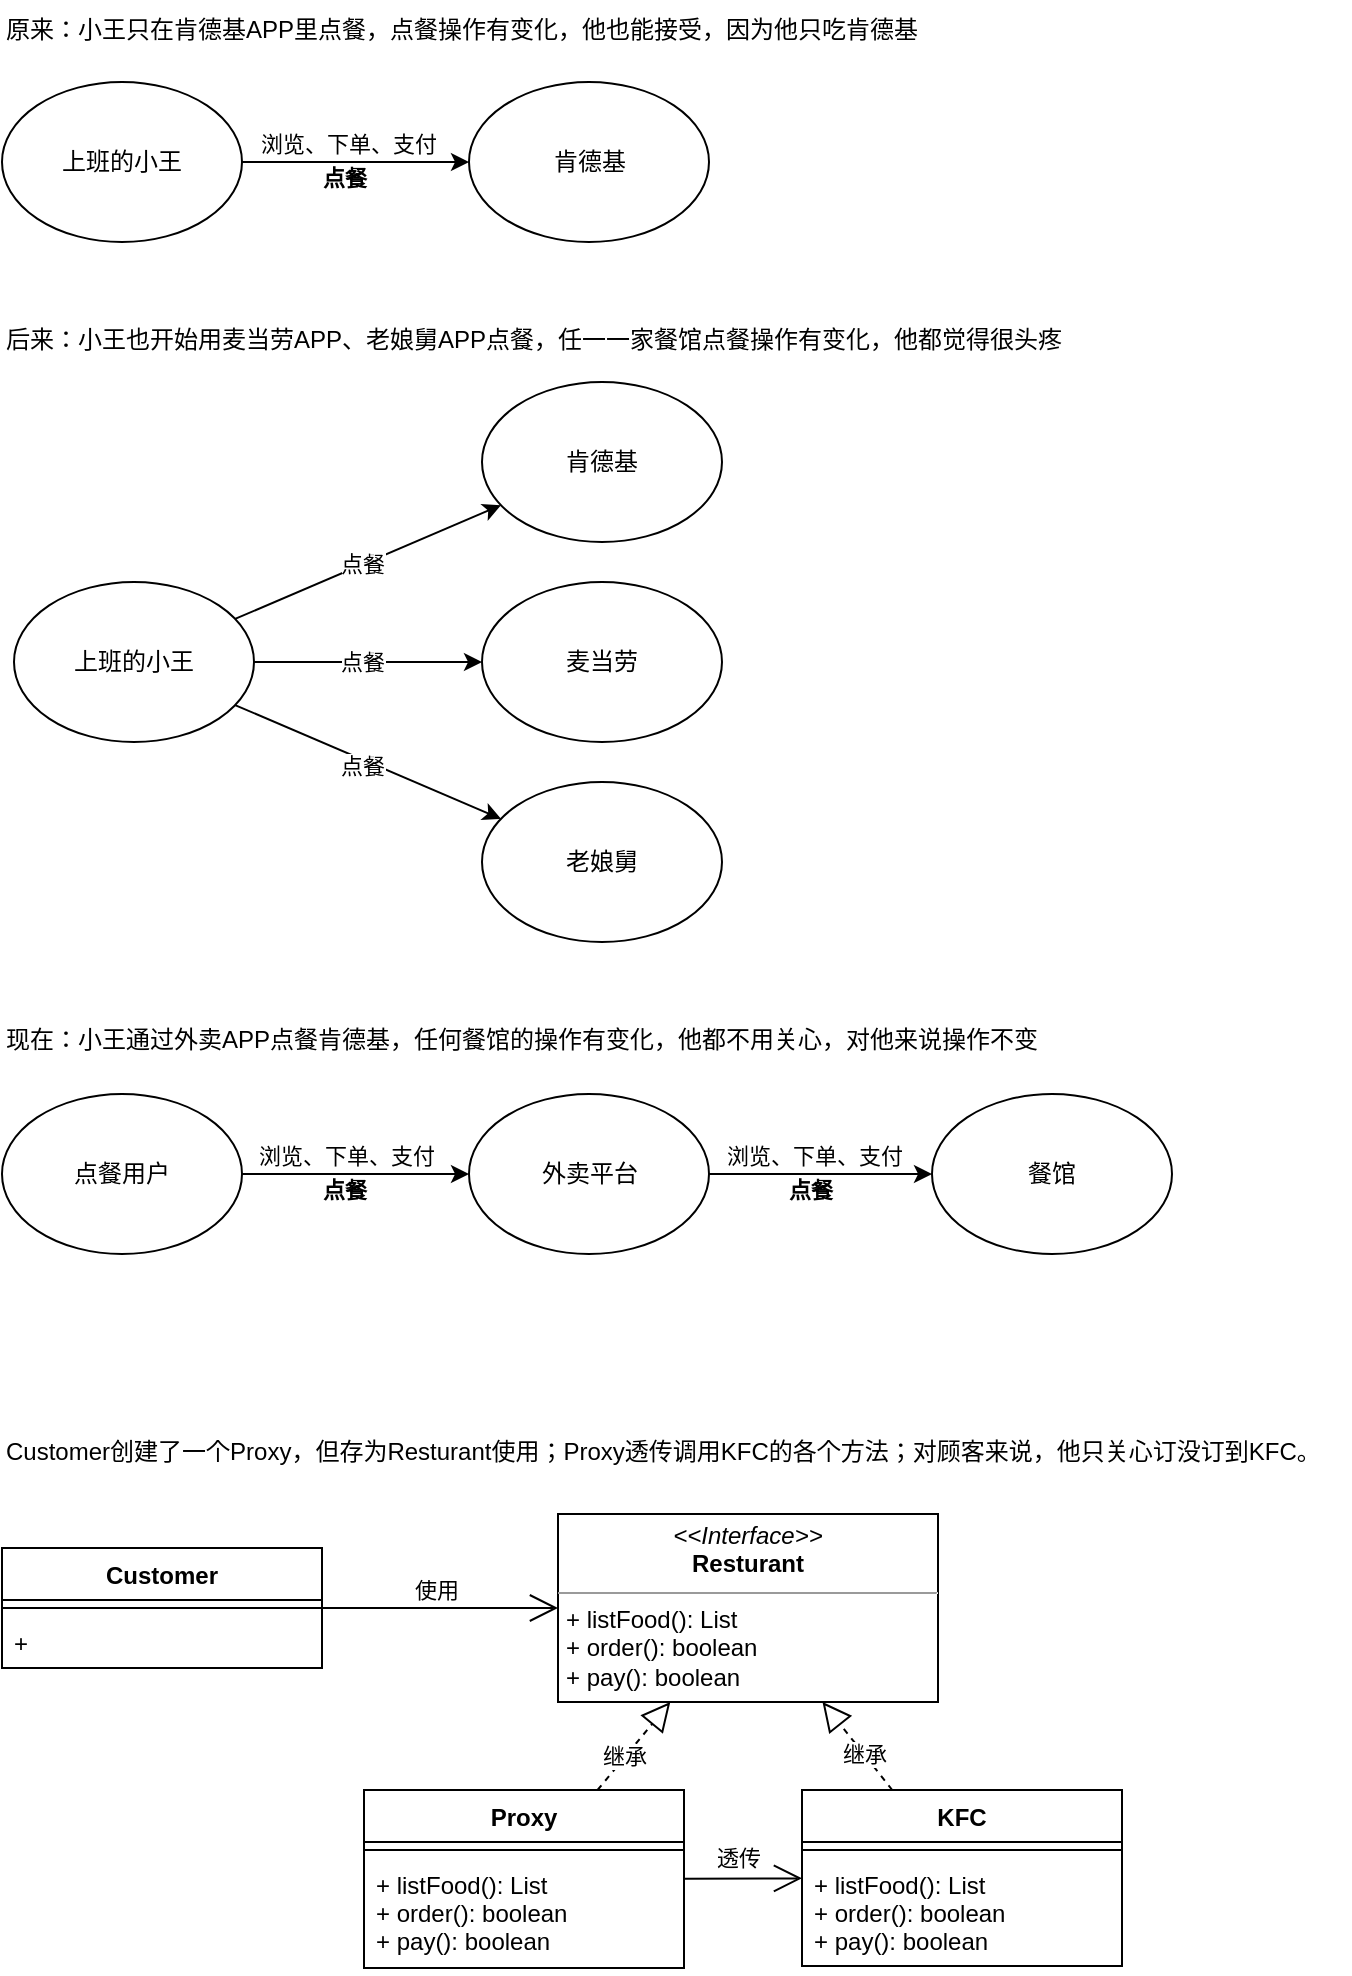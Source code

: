 <mxfile version="20.6.0" type="github">
  <diagram id="xvtW_vG7kbTfIYRmdyit" name="Proxy">
    <mxGraphModel dx="1422" dy="762" grid="0" gridSize="10" guides="1" tooltips="1" connect="1" arrows="1" fold="1" page="1" pageScale="1" pageWidth="827" pageHeight="1169" math="0" shadow="0">
      <root>
        <mxCell id="0" />
        <mxCell id="1" parent="0" />
        <mxCell id="5Xe7zZizd_pdAm5dbhPP-1" value="上班的小王" style="ellipse;whiteSpace=wrap;html=1;" vertex="1" parent="1">
          <mxGeometry x="66" y="421" width="120" height="80" as="geometry" />
        </mxCell>
        <mxCell id="5Xe7zZizd_pdAm5dbhPP-2" value="" style="endArrow=classic;html=1;rounded=0;" edge="1" parent="1" source="5Xe7zZizd_pdAm5dbhPP-1" target="5Xe7zZizd_pdAm5dbhPP-3">
          <mxGeometry width="50" height="50" relative="1" as="geometry">
            <mxPoint x="246" y="411" as="sourcePoint" />
            <mxPoint x="296" y="361" as="targetPoint" />
          </mxGeometry>
        </mxCell>
        <mxCell id="5Xe7zZizd_pdAm5dbhPP-8" value="点餐" style="edgeLabel;html=1;align=center;verticalAlign=middle;resizable=0;points=[];" vertex="1" connectable="0" parent="5Xe7zZizd_pdAm5dbhPP-2">
          <mxGeometry x="0.254" relative="1" as="geometry">
            <mxPoint x="-20" y="8" as="offset" />
          </mxGeometry>
        </mxCell>
        <mxCell id="5Xe7zZizd_pdAm5dbhPP-3" value="肯德基" style="ellipse;whiteSpace=wrap;html=1;" vertex="1" parent="1">
          <mxGeometry x="300" y="321" width="120" height="80" as="geometry" />
        </mxCell>
        <mxCell id="5Xe7zZizd_pdAm5dbhPP-4" value="麦当劳" style="ellipse;whiteSpace=wrap;html=1;" vertex="1" parent="1">
          <mxGeometry x="300" y="421" width="120" height="80" as="geometry" />
        </mxCell>
        <mxCell id="5Xe7zZizd_pdAm5dbhPP-5" value="老娘舅" style="ellipse;whiteSpace=wrap;html=1;" vertex="1" parent="1">
          <mxGeometry x="300" y="521" width="120" height="80" as="geometry" />
        </mxCell>
        <mxCell id="5Xe7zZizd_pdAm5dbhPP-6" value="" style="endArrow=classic;html=1;rounded=0;" edge="1" parent="1" source="5Xe7zZizd_pdAm5dbhPP-1" target="5Xe7zZizd_pdAm5dbhPP-4">
          <mxGeometry width="50" height="50" relative="1" as="geometry">
            <mxPoint x="186.551" y="449.454" as="sourcePoint" />
            <mxPoint x="319.487" y="392.587" as="targetPoint" />
          </mxGeometry>
        </mxCell>
        <mxCell id="5Xe7zZizd_pdAm5dbhPP-9" value="点餐" style="edgeLabel;html=1;align=center;verticalAlign=middle;resizable=0;points=[];" vertex="1" connectable="0" parent="5Xe7zZizd_pdAm5dbhPP-6">
          <mxGeometry x="0.246" relative="1" as="geometry">
            <mxPoint x="-17" as="offset" />
          </mxGeometry>
        </mxCell>
        <mxCell id="5Xe7zZizd_pdAm5dbhPP-7" value="" style="endArrow=classic;html=1;rounded=0;" edge="1" parent="1" source="5Xe7zZizd_pdAm5dbhPP-1" target="5Xe7zZizd_pdAm5dbhPP-5">
          <mxGeometry width="50" height="50" relative="1" as="geometry">
            <mxPoint x="196.551" y="459.454" as="sourcePoint" />
            <mxPoint x="329.487" y="402.587" as="targetPoint" />
          </mxGeometry>
        </mxCell>
        <mxCell id="5Xe7zZizd_pdAm5dbhPP-10" value="点餐" style="edgeLabel;html=1;align=center;verticalAlign=middle;resizable=0;points=[];" vertex="1" connectable="0" parent="5Xe7zZizd_pdAm5dbhPP-7">
          <mxGeometry x="0.198" relative="1" as="geometry">
            <mxPoint x="-16" y="-4" as="offset" />
          </mxGeometry>
        </mxCell>
        <mxCell id="5Xe7zZizd_pdAm5dbhPP-11" value="原来：小王只在肯德基APP里点餐，点餐操作有变化，他也能接受，因为他只吃肯德基" style="text;html=1;strokeColor=none;fillColor=none;align=left;verticalAlign=middle;whiteSpace=wrap;rounded=0;" vertex="1" parent="1">
          <mxGeometry x="60" y="130" width="490" height="30" as="geometry" />
        </mxCell>
        <mxCell id="5Xe7zZizd_pdAm5dbhPP-12" value="上班的小王" style="ellipse;whiteSpace=wrap;html=1;" vertex="1" parent="1">
          <mxGeometry x="60" y="171" width="120" height="80" as="geometry" />
        </mxCell>
        <mxCell id="5Xe7zZizd_pdAm5dbhPP-13" value="" style="endArrow=classic;html=1;rounded=0;" edge="1" parent="1" source="5Xe7zZizd_pdAm5dbhPP-12" target="5Xe7zZizd_pdAm5dbhPP-15">
          <mxGeometry width="50" height="50" relative="1" as="geometry">
            <mxPoint x="246" y="261" as="sourcePoint" />
            <mxPoint x="296" y="211" as="targetPoint" />
          </mxGeometry>
        </mxCell>
        <mxCell id="5Xe7zZizd_pdAm5dbhPP-14" value="点餐" style="edgeLabel;html=1;align=center;verticalAlign=middle;resizable=0;points=[];fontStyle=1" vertex="1" connectable="0" parent="5Xe7zZizd_pdAm5dbhPP-13">
          <mxGeometry x="0.254" relative="1" as="geometry">
            <mxPoint x="-20" y="8" as="offset" />
          </mxGeometry>
        </mxCell>
        <mxCell id="5Xe7zZizd_pdAm5dbhPP-26" value="浏览、下单、支付" style="edgeLabel;html=1;align=center;verticalAlign=middle;resizable=0;points=[];" vertex="1" connectable="0" parent="5Xe7zZizd_pdAm5dbhPP-13">
          <mxGeometry x="-0.612" y="-1" relative="1" as="geometry">
            <mxPoint x="31" y="-10" as="offset" />
          </mxGeometry>
        </mxCell>
        <mxCell id="5Xe7zZizd_pdAm5dbhPP-15" value="肯德基" style="ellipse;whiteSpace=wrap;html=1;" vertex="1" parent="1">
          <mxGeometry x="293.5" y="171" width="120" height="80" as="geometry" />
        </mxCell>
        <mxCell id="5Xe7zZizd_pdAm5dbhPP-16" value="现在：小王通过外卖APP点餐肯德基，任何餐馆的操作有变化，他都不用关心，对他来说操作不变" style="text;html=1;strokeColor=none;fillColor=none;align=left;verticalAlign=middle;whiteSpace=wrap;rounded=0;" vertex="1" parent="1">
          <mxGeometry x="60" y="635" width="553" height="30" as="geometry" />
        </mxCell>
        <mxCell id="5Xe7zZizd_pdAm5dbhPP-19" value="点餐用户" style="ellipse;whiteSpace=wrap;html=1;" vertex="1" parent="1">
          <mxGeometry x="60" y="677" width="120" height="80" as="geometry" />
        </mxCell>
        <mxCell id="5Xe7zZizd_pdAm5dbhPP-20" value="" style="endArrow=classic;html=1;rounded=0;" edge="1" parent="1" source="5Xe7zZizd_pdAm5dbhPP-19" target="5Xe7zZizd_pdAm5dbhPP-22">
          <mxGeometry width="50" height="50" relative="1" as="geometry">
            <mxPoint x="246" y="767" as="sourcePoint" />
            <mxPoint x="296" y="717" as="targetPoint" />
          </mxGeometry>
        </mxCell>
        <mxCell id="5Xe7zZizd_pdAm5dbhPP-21" value="点餐" style="edgeLabel;html=1;align=center;verticalAlign=middle;resizable=0;points=[];fontStyle=1" vertex="1" connectable="0" parent="5Xe7zZizd_pdAm5dbhPP-20">
          <mxGeometry x="0.254" relative="1" as="geometry">
            <mxPoint x="-20" y="8" as="offset" />
          </mxGeometry>
        </mxCell>
        <mxCell id="5Xe7zZizd_pdAm5dbhPP-27" value="浏览、下单、支付" style="edgeLabel;html=1;align=center;verticalAlign=middle;resizable=0;points=[];" vertex="1" connectable="0" parent="5Xe7zZizd_pdAm5dbhPP-20">
          <mxGeometry x="-0.507" relative="1" as="geometry">
            <mxPoint x="24" y="-9" as="offset" />
          </mxGeometry>
        </mxCell>
        <mxCell id="5Xe7zZizd_pdAm5dbhPP-22" value="外卖平台" style="ellipse;whiteSpace=wrap;html=1;" vertex="1" parent="1">
          <mxGeometry x="293.5" y="677" width="120" height="80" as="geometry" />
        </mxCell>
        <mxCell id="5Xe7zZizd_pdAm5dbhPP-23" value="餐馆" style="ellipse;whiteSpace=wrap;html=1;" vertex="1" parent="1">
          <mxGeometry x="525" y="677" width="120" height="80" as="geometry" />
        </mxCell>
        <mxCell id="5Xe7zZizd_pdAm5dbhPP-24" value="" style="endArrow=classic;html=1;rounded=0;" edge="1" parent="1" source="5Xe7zZizd_pdAm5dbhPP-22" target="5Xe7zZizd_pdAm5dbhPP-23">
          <mxGeometry width="50" height="50" relative="1" as="geometry">
            <mxPoint x="190" y="727" as="sourcePoint" />
            <mxPoint x="310" y="727" as="targetPoint" />
          </mxGeometry>
        </mxCell>
        <mxCell id="5Xe7zZizd_pdAm5dbhPP-25" value="点餐" style="edgeLabel;html=1;align=center;verticalAlign=middle;resizable=0;points=[];fontStyle=1" vertex="1" connectable="0" parent="5Xe7zZizd_pdAm5dbhPP-24">
          <mxGeometry x="0.254" relative="1" as="geometry">
            <mxPoint x="-20" y="8" as="offset" />
          </mxGeometry>
        </mxCell>
        <mxCell id="5Xe7zZizd_pdAm5dbhPP-28" value="浏览、下单、支付" style="edgeLabel;html=1;align=center;verticalAlign=middle;resizable=0;points=[];" vertex="1" connectable="0" parent="5Xe7zZizd_pdAm5dbhPP-24">
          <mxGeometry x="-0.668" y="-2" relative="1" as="geometry">
            <mxPoint x="34" y="-11" as="offset" />
          </mxGeometry>
        </mxCell>
        <mxCell id="5Xe7zZizd_pdAm5dbhPP-29" value="后来：小王也开始用麦当劳APP、老娘舅APP点餐，任一一家餐馆点餐操作有变化，他都觉得很头疼" style="text;html=1;strokeColor=none;fillColor=none;align=left;verticalAlign=middle;whiteSpace=wrap;rounded=0;" vertex="1" parent="1">
          <mxGeometry x="60" y="285" width="558" height="30" as="geometry" />
        </mxCell>
        <mxCell id="5Xe7zZizd_pdAm5dbhPP-31" value="Proxy" style="swimlane;fontStyle=1;align=center;verticalAlign=top;childLayout=stackLayout;horizontal=1;startSize=26;horizontalStack=0;resizeParent=1;resizeParentMax=0;resizeLast=0;collapsible=1;marginBottom=0;" vertex="1" parent="1">
          <mxGeometry x="241" y="1025" width="160" height="89" as="geometry" />
        </mxCell>
        <mxCell id="5Xe7zZizd_pdAm5dbhPP-33" value="" style="line;strokeWidth=1;fillColor=none;align=left;verticalAlign=middle;spacingTop=-1;spacingLeft=3;spacingRight=3;rotatable=0;labelPosition=right;points=[];portConstraint=eastwest;strokeColor=inherit;" vertex="1" parent="5Xe7zZizd_pdAm5dbhPP-31">
          <mxGeometry y="26" width="160" height="8" as="geometry" />
        </mxCell>
        <mxCell id="5Xe7zZizd_pdAm5dbhPP-34" value="+ listFood(): List&#xa;+ order(): boolean&#xa;+ pay(): boolean" style="text;strokeColor=none;fillColor=none;align=left;verticalAlign=top;spacingLeft=4;spacingRight=4;overflow=hidden;rotatable=0;points=[[0,0.5],[1,0.5]];portConstraint=eastwest;" vertex="1" parent="5Xe7zZizd_pdAm5dbhPP-31">
          <mxGeometry y="34" width="160" height="55" as="geometry" />
        </mxCell>
        <mxCell id="5Xe7zZizd_pdAm5dbhPP-35" value="" style="endArrow=block;dashed=1;endFill=0;endSize=12;html=1;rounded=0;" edge="1" parent="1" source="5Xe7zZizd_pdAm5dbhPP-31" target="5Xe7zZizd_pdAm5dbhPP-36">
          <mxGeometry width="160" relative="1" as="geometry">
            <mxPoint x="263" y="998" as="sourcePoint" />
            <mxPoint x="390.451" y="978" as="targetPoint" />
          </mxGeometry>
        </mxCell>
        <mxCell id="5Xe7zZizd_pdAm5dbhPP-49" value="继承" style="edgeLabel;html=1;align=center;verticalAlign=middle;resizable=0;points=[];" vertex="1" connectable="0" parent="5Xe7zZizd_pdAm5dbhPP-35">
          <mxGeometry x="-0.498" y="-1" relative="1" as="geometry">
            <mxPoint x="3" y="-7" as="offset" />
          </mxGeometry>
        </mxCell>
        <mxCell id="5Xe7zZizd_pdAm5dbhPP-36" value="&lt;p style=&quot;margin:0px;margin-top:4px;text-align:center;&quot;&gt;&lt;i&gt;&amp;lt;&amp;lt;Interface&amp;gt;&amp;gt;&lt;/i&gt;&lt;br&gt;&lt;b&gt;Resturant&lt;/b&gt;&lt;/p&gt;&lt;hr size=&quot;1&quot;&gt;&lt;p style=&quot;margin:0px;margin-left:4px;&quot;&gt;+ listFood(): List&lt;br&gt;+ order(): boolean&lt;/p&gt;&lt;p style=&quot;margin:0px;margin-left:4px;&quot;&gt;+ pay(): boolean&lt;/p&gt;" style="verticalAlign=top;align=left;overflow=fill;fontSize=12;fontFamily=Helvetica;html=1;" vertex="1" parent="1">
          <mxGeometry x="338" y="887" width="190" height="94" as="geometry" />
        </mxCell>
        <mxCell id="5Xe7zZizd_pdAm5dbhPP-37" value="KFC" style="swimlane;fontStyle=1;align=center;verticalAlign=top;childLayout=stackLayout;horizontal=1;startSize=26;horizontalStack=0;resizeParent=1;resizeParentMax=0;resizeLast=0;collapsible=1;marginBottom=0;" vertex="1" parent="1">
          <mxGeometry x="460" y="1025" width="160" height="88" as="geometry" />
        </mxCell>
        <mxCell id="5Xe7zZizd_pdAm5dbhPP-38" value="" style="line;strokeWidth=1;fillColor=none;align=left;verticalAlign=middle;spacingTop=-1;spacingLeft=3;spacingRight=3;rotatable=0;labelPosition=right;points=[];portConstraint=eastwest;strokeColor=inherit;" vertex="1" parent="5Xe7zZizd_pdAm5dbhPP-37">
          <mxGeometry y="26" width="160" height="8" as="geometry" />
        </mxCell>
        <mxCell id="5Xe7zZizd_pdAm5dbhPP-39" value="+ listFood(): List&#xa;+ order(): boolean&#xa;+ pay(): boolean" style="text;strokeColor=none;fillColor=none;align=left;verticalAlign=top;spacingLeft=4;spacingRight=4;overflow=hidden;rotatable=0;points=[[0,0.5],[1,0.5]];portConstraint=eastwest;" vertex="1" parent="5Xe7zZizd_pdAm5dbhPP-37">
          <mxGeometry y="34" width="160" height="54" as="geometry" />
        </mxCell>
        <mxCell id="5Xe7zZizd_pdAm5dbhPP-40" value="" style="endArrow=open;endFill=1;endSize=12;html=1;rounded=0;" edge="1" parent="1" source="5Xe7zZizd_pdAm5dbhPP-31" target="5Xe7zZizd_pdAm5dbhPP-37">
          <mxGeometry width="160" relative="1" as="geometry">
            <mxPoint x="345" y="1127" as="sourcePoint" />
            <mxPoint x="505" y="1127" as="targetPoint" />
          </mxGeometry>
        </mxCell>
        <mxCell id="5Xe7zZizd_pdAm5dbhPP-47" value="透传" style="edgeLabel;html=1;align=center;verticalAlign=middle;resizable=0;points=[];" vertex="1" connectable="0" parent="5Xe7zZizd_pdAm5dbhPP-40">
          <mxGeometry x="0.525" y="-2" relative="1" as="geometry">
            <mxPoint x="-18" y="-12" as="offset" />
          </mxGeometry>
        </mxCell>
        <mxCell id="5Xe7zZizd_pdAm5dbhPP-41" value="" style="endArrow=block;dashed=1;endFill=0;endSize=12;html=1;rounded=0;" edge="1" parent="1" source="5Xe7zZizd_pdAm5dbhPP-37" target="5Xe7zZizd_pdAm5dbhPP-36">
          <mxGeometry width="160" relative="1" as="geometry">
            <mxPoint x="355.05" y="1035" as="sourcePoint" />
            <mxPoint x="390.322" y="991" as="targetPoint" />
          </mxGeometry>
        </mxCell>
        <mxCell id="5Xe7zZizd_pdAm5dbhPP-50" value="继承" style="edgeLabel;html=1;align=center;verticalAlign=middle;resizable=0;points=[];" vertex="1" connectable="0" parent="5Xe7zZizd_pdAm5dbhPP-41">
          <mxGeometry x="-0.339" y="1" relative="1" as="geometry">
            <mxPoint x="-2" y="-4" as="offset" />
          </mxGeometry>
        </mxCell>
        <mxCell id="5Xe7zZizd_pdAm5dbhPP-42" value="Customer" style="swimlane;fontStyle=1;align=center;verticalAlign=top;childLayout=stackLayout;horizontal=1;startSize=26;horizontalStack=0;resizeParent=1;resizeParentMax=0;resizeLast=0;collapsible=1;marginBottom=0;" vertex="1" parent="1">
          <mxGeometry x="60" y="904" width="160" height="60" as="geometry" />
        </mxCell>
        <mxCell id="5Xe7zZizd_pdAm5dbhPP-44" value="" style="line;strokeWidth=1;fillColor=none;align=left;verticalAlign=middle;spacingTop=-1;spacingLeft=3;spacingRight=3;rotatable=0;labelPosition=right;points=[];portConstraint=eastwest;strokeColor=inherit;" vertex="1" parent="5Xe7zZizd_pdAm5dbhPP-42">
          <mxGeometry y="26" width="160" height="8" as="geometry" />
        </mxCell>
        <mxCell id="5Xe7zZizd_pdAm5dbhPP-45" value="+ " style="text;strokeColor=none;fillColor=none;align=left;verticalAlign=top;spacingLeft=4;spacingRight=4;overflow=hidden;rotatable=0;points=[[0,0.5],[1,0.5]];portConstraint=eastwest;" vertex="1" parent="5Xe7zZizd_pdAm5dbhPP-42">
          <mxGeometry y="34" width="160" height="26" as="geometry" />
        </mxCell>
        <mxCell id="5Xe7zZizd_pdAm5dbhPP-46" value="" style="endArrow=open;endFill=1;endSize=12;html=1;rounded=0;" edge="1" parent="1" source="5Xe7zZizd_pdAm5dbhPP-42" target="5Xe7zZizd_pdAm5dbhPP-36">
          <mxGeometry width="160" relative="1" as="geometry">
            <mxPoint x="141" y="962" as="sourcePoint" />
            <mxPoint x="301" y="962" as="targetPoint" />
          </mxGeometry>
        </mxCell>
        <mxCell id="5Xe7zZizd_pdAm5dbhPP-51" value="使用" style="edgeLabel;html=1;align=center;verticalAlign=middle;resizable=0;points=[];" vertex="1" connectable="0" parent="5Xe7zZizd_pdAm5dbhPP-46">
          <mxGeometry x="-0.12" y="-1" relative="1" as="geometry">
            <mxPoint x="5" y="-10" as="offset" />
          </mxGeometry>
        </mxCell>
        <mxCell id="5Xe7zZizd_pdAm5dbhPP-52" value="Customer创建了一个Proxy，但存为Resturant使用；Proxy透传调用KFC的各个方法；对顾客来说，他只关心订没订到KFC。" style="text;html=1;strokeColor=none;fillColor=none;align=left;verticalAlign=middle;whiteSpace=wrap;rounded=0;" vertex="1" parent="1">
          <mxGeometry x="60" y="843" width="674" height="25" as="geometry" />
        </mxCell>
      </root>
    </mxGraphModel>
  </diagram>
</mxfile>
